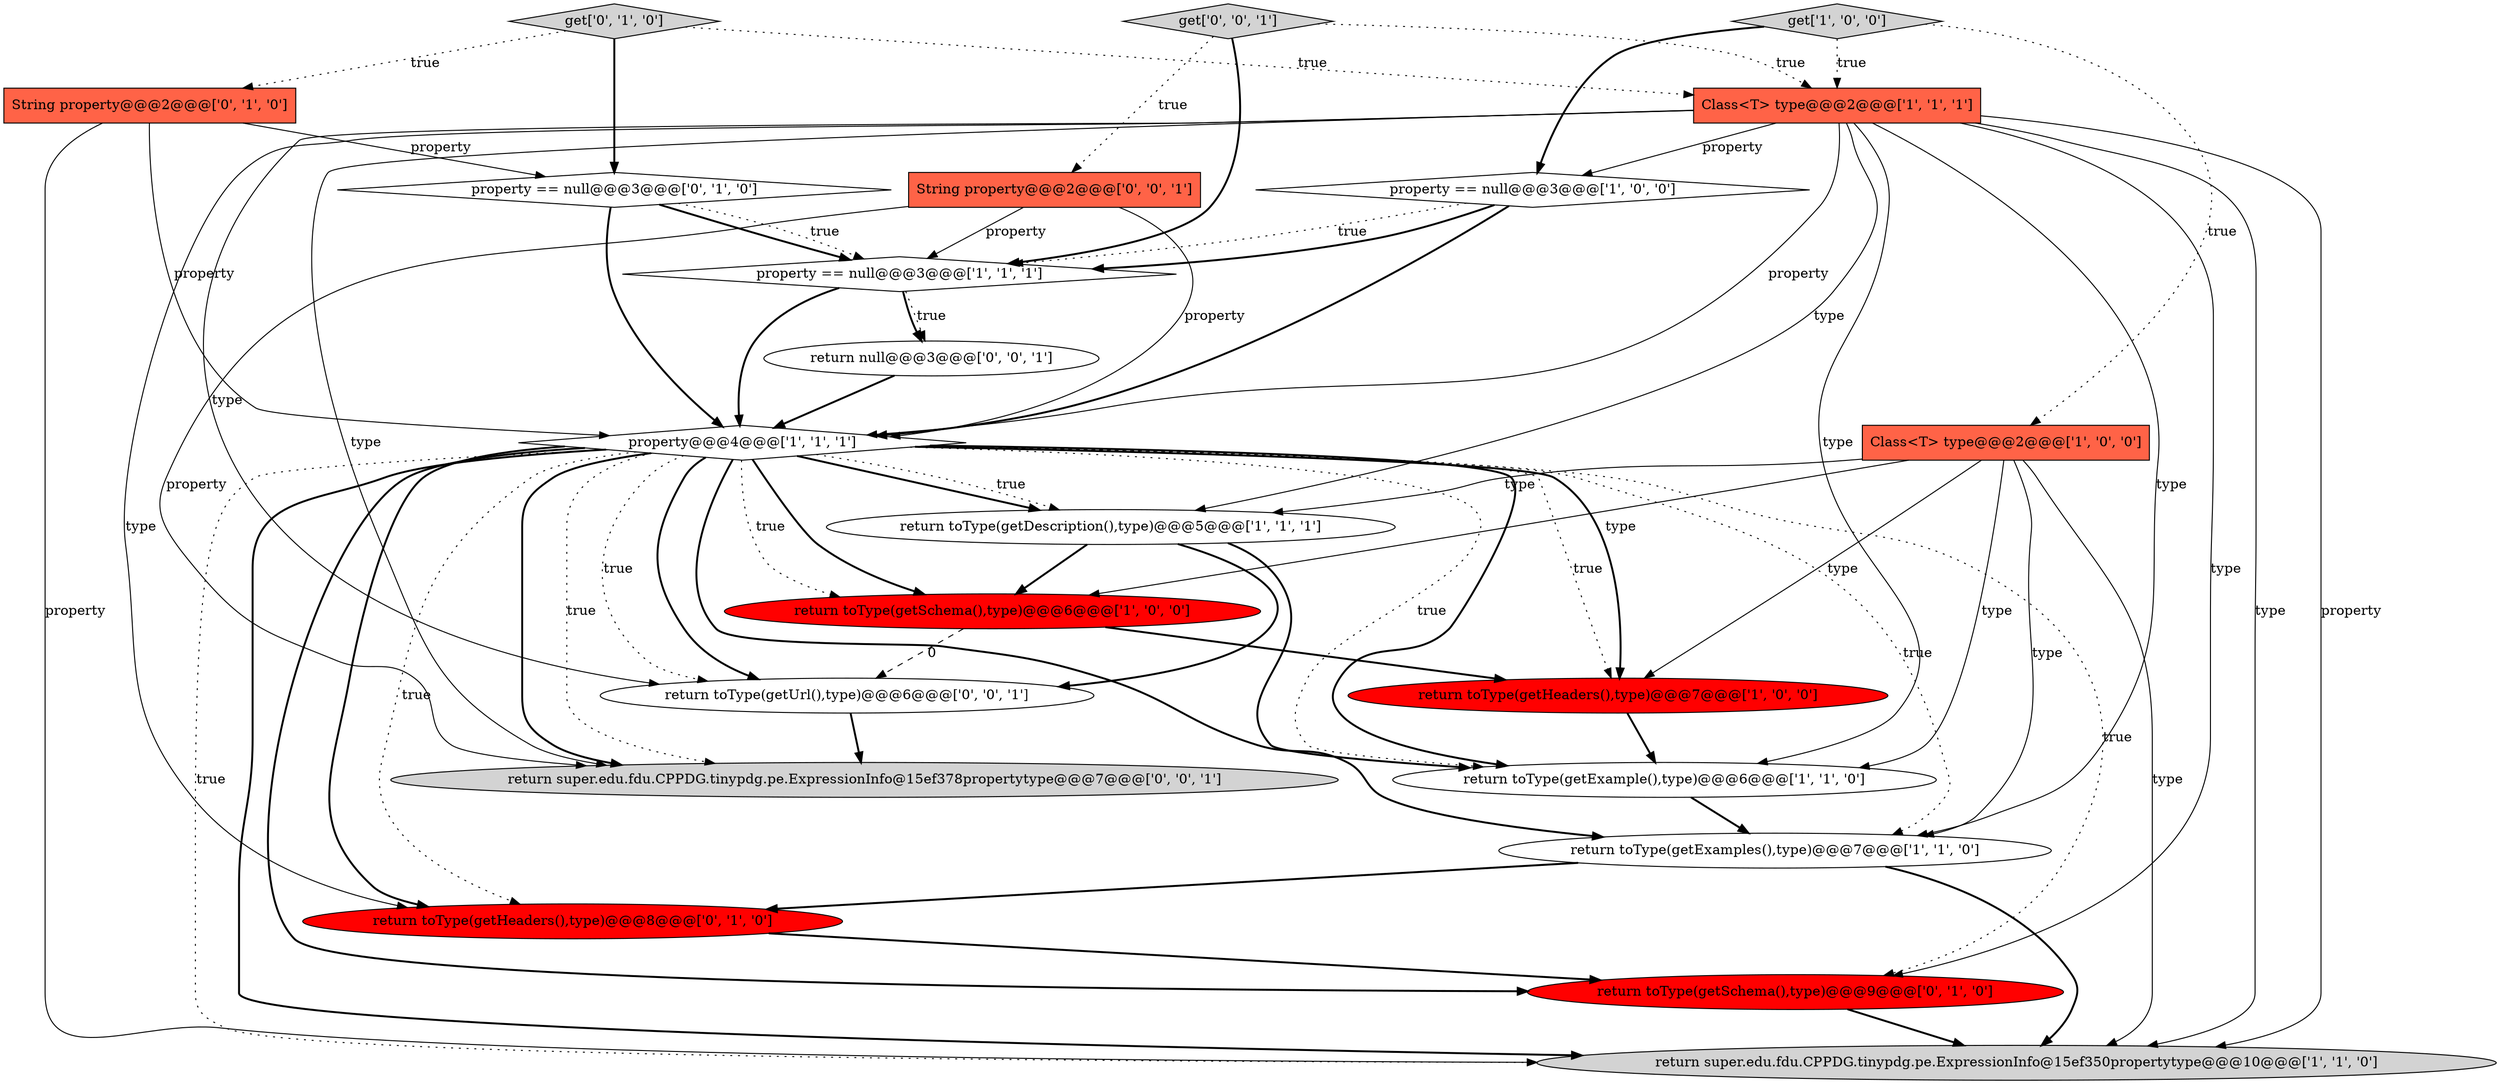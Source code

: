 digraph {
13 [style = filled, label = "String property@@@2@@@['0', '1', '0']", fillcolor = tomato, shape = box image = "AAA0AAABBB2BBB"];
4 [style = filled, label = "property@@@4@@@['1', '1', '1']", fillcolor = white, shape = diamond image = "AAA0AAABBB1BBB"];
3 [style = filled, label = "property == null@@@3@@@['1', '0', '0']", fillcolor = white, shape = diamond image = "AAA0AAABBB1BBB"];
1 [style = filled, label = "return toType(getSchema(),type)@@@6@@@['1', '0', '0']", fillcolor = red, shape = ellipse image = "AAA1AAABBB1BBB"];
7 [style = filled, label = "property == null@@@3@@@['1', '1', '1']", fillcolor = white, shape = diamond image = "AAA0AAABBB1BBB"];
12 [style = filled, label = "property == null@@@3@@@['0', '1', '0']", fillcolor = white, shape = diamond image = "AAA0AAABBB2BBB"];
0 [style = filled, label = "return toType(getHeaders(),type)@@@7@@@['1', '0', '0']", fillcolor = red, shape = ellipse image = "AAA1AAABBB1BBB"];
5 [style = filled, label = "return super.edu.fdu.CPPDG.tinypdg.pe.ExpressionInfo@15ef350propertytype@@@10@@@['1', '1', '0']", fillcolor = lightgray, shape = ellipse image = "AAA0AAABBB1BBB"];
21 [style = filled, label = "get['0', '0', '1']", fillcolor = lightgray, shape = diamond image = "AAA0AAABBB3BBB"];
10 [style = filled, label = "Class<T> type@@@2@@@['1', '1', '1']", fillcolor = tomato, shape = box image = "AAA0AAABBB1BBB"];
14 [style = filled, label = "return toType(getSchema(),type)@@@9@@@['0', '1', '0']", fillcolor = red, shape = ellipse image = "AAA1AAABBB2BBB"];
19 [style = filled, label = "return super.edu.fdu.CPPDG.tinypdg.pe.ExpressionInfo@15ef378propertytype@@@7@@@['0', '0', '1']", fillcolor = lightgray, shape = ellipse image = "AAA0AAABBB3BBB"];
2 [style = filled, label = "Class<T> type@@@2@@@['1', '0', '0']", fillcolor = tomato, shape = box image = "AAA0AAABBB1BBB"];
11 [style = filled, label = "get['1', '0', '0']", fillcolor = lightgray, shape = diamond image = "AAA0AAABBB1BBB"];
8 [style = filled, label = "return toType(getExample(),type)@@@6@@@['1', '1', '0']", fillcolor = white, shape = ellipse image = "AAA0AAABBB1BBB"];
15 [style = filled, label = "return toType(getHeaders(),type)@@@8@@@['0', '1', '0']", fillcolor = red, shape = ellipse image = "AAA1AAABBB2BBB"];
17 [style = filled, label = "String property@@@2@@@['0', '0', '1']", fillcolor = tomato, shape = box image = "AAA0AAABBB3BBB"];
6 [style = filled, label = "return toType(getExamples(),type)@@@7@@@['1', '1', '0']", fillcolor = white, shape = ellipse image = "AAA0AAABBB1BBB"];
16 [style = filled, label = "get['0', '1', '0']", fillcolor = lightgray, shape = diamond image = "AAA0AAABBB2BBB"];
9 [style = filled, label = "return toType(getDescription(),type)@@@5@@@['1', '1', '1']", fillcolor = white, shape = ellipse image = "AAA0AAABBB1BBB"];
18 [style = filled, label = "return null@@@3@@@['0', '0', '1']", fillcolor = white, shape = ellipse image = "AAA0AAABBB3BBB"];
20 [style = filled, label = "return toType(getUrl(),type)@@@6@@@['0', '0', '1']", fillcolor = white, shape = ellipse image = "AAA0AAABBB3BBB"];
4->6 [style = dotted, label="true"];
4->9 [style = bold, label=""];
4->5 [style = dotted, label="true"];
2->1 [style = solid, label="type"];
2->5 [style = solid, label="type"];
2->0 [style = solid, label="type"];
10->5 [style = solid, label="type"];
3->7 [style = dotted, label="true"];
4->14 [style = bold, label=""];
15->14 [style = bold, label=""];
16->13 [style = dotted, label="true"];
2->8 [style = solid, label="type"];
4->1 [style = dotted, label="true"];
4->6 [style = bold, label=""];
10->14 [style = solid, label="type"];
11->10 [style = dotted, label="true"];
10->5 [style = solid, label="property"];
13->12 [style = solid, label="property"];
10->19 [style = solid, label="type"];
4->0 [style = dotted, label="true"];
4->15 [style = bold, label=""];
4->20 [style = dotted, label="true"];
4->19 [style = bold, label=""];
4->8 [style = dotted, label="true"];
9->20 [style = bold, label=""];
8->6 [style = bold, label=""];
21->17 [style = dotted, label="true"];
1->0 [style = bold, label=""];
4->15 [style = dotted, label="true"];
10->9 [style = solid, label="type"];
21->10 [style = dotted, label="true"];
4->14 [style = dotted, label="true"];
17->4 [style = solid, label="property"];
7->4 [style = bold, label=""];
10->3 [style = solid, label="property"];
9->8 [style = bold, label=""];
10->4 [style = solid, label="property"];
16->10 [style = dotted, label="true"];
3->4 [style = bold, label=""];
17->19 [style = solid, label="property"];
12->7 [style = bold, label=""];
10->8 [style = solid, label="type"];
6->15 [style = bold, label=""];
4->0 [style = bold, label=""];
10->20 [style = solid, label="type"];
1->20 [style = dashed, label="0"];
6->5 [style = bold, label=""];
11->2 [style = dotted, label="true"];
10->6 [style = solid, label="type"];
18->4 [style = bold, label=""];
12->4 [style = bold, label=""];
3->7 [style = bold, label=""];
11->3 [style = bold, label=""];
13->4 [style = solid, label="property"];
13->5 [style = solid, label="property"];
17->7 [style = solid, label="property"];
0->8 [style = bold, label=""];
4->20 [style = bold, label=""];
2->6 [style = solid, label="type"];
7->18 [style = dotted, label="true"];
7->18 [style = bold, label=""];
21->7 [style = bold, label=""];
4->8 [style = bold, label=""];
4->1 [style = bold, label=""];
10->15 [style = solid, label="type"];
4->9 [style = dotted, label="true"];
9->1 [style = bold, label=""];
12->7 [style = dotted, label="true"];
20->19 [style = bold, label=""];
4->5 [style = bold, label=""];
16->12 [style = bold, label=""];
2->9 [style = solid, label="type"];
4->19 [style = dotted, label="true"];
14->5 [style = bold, label=""];
}
